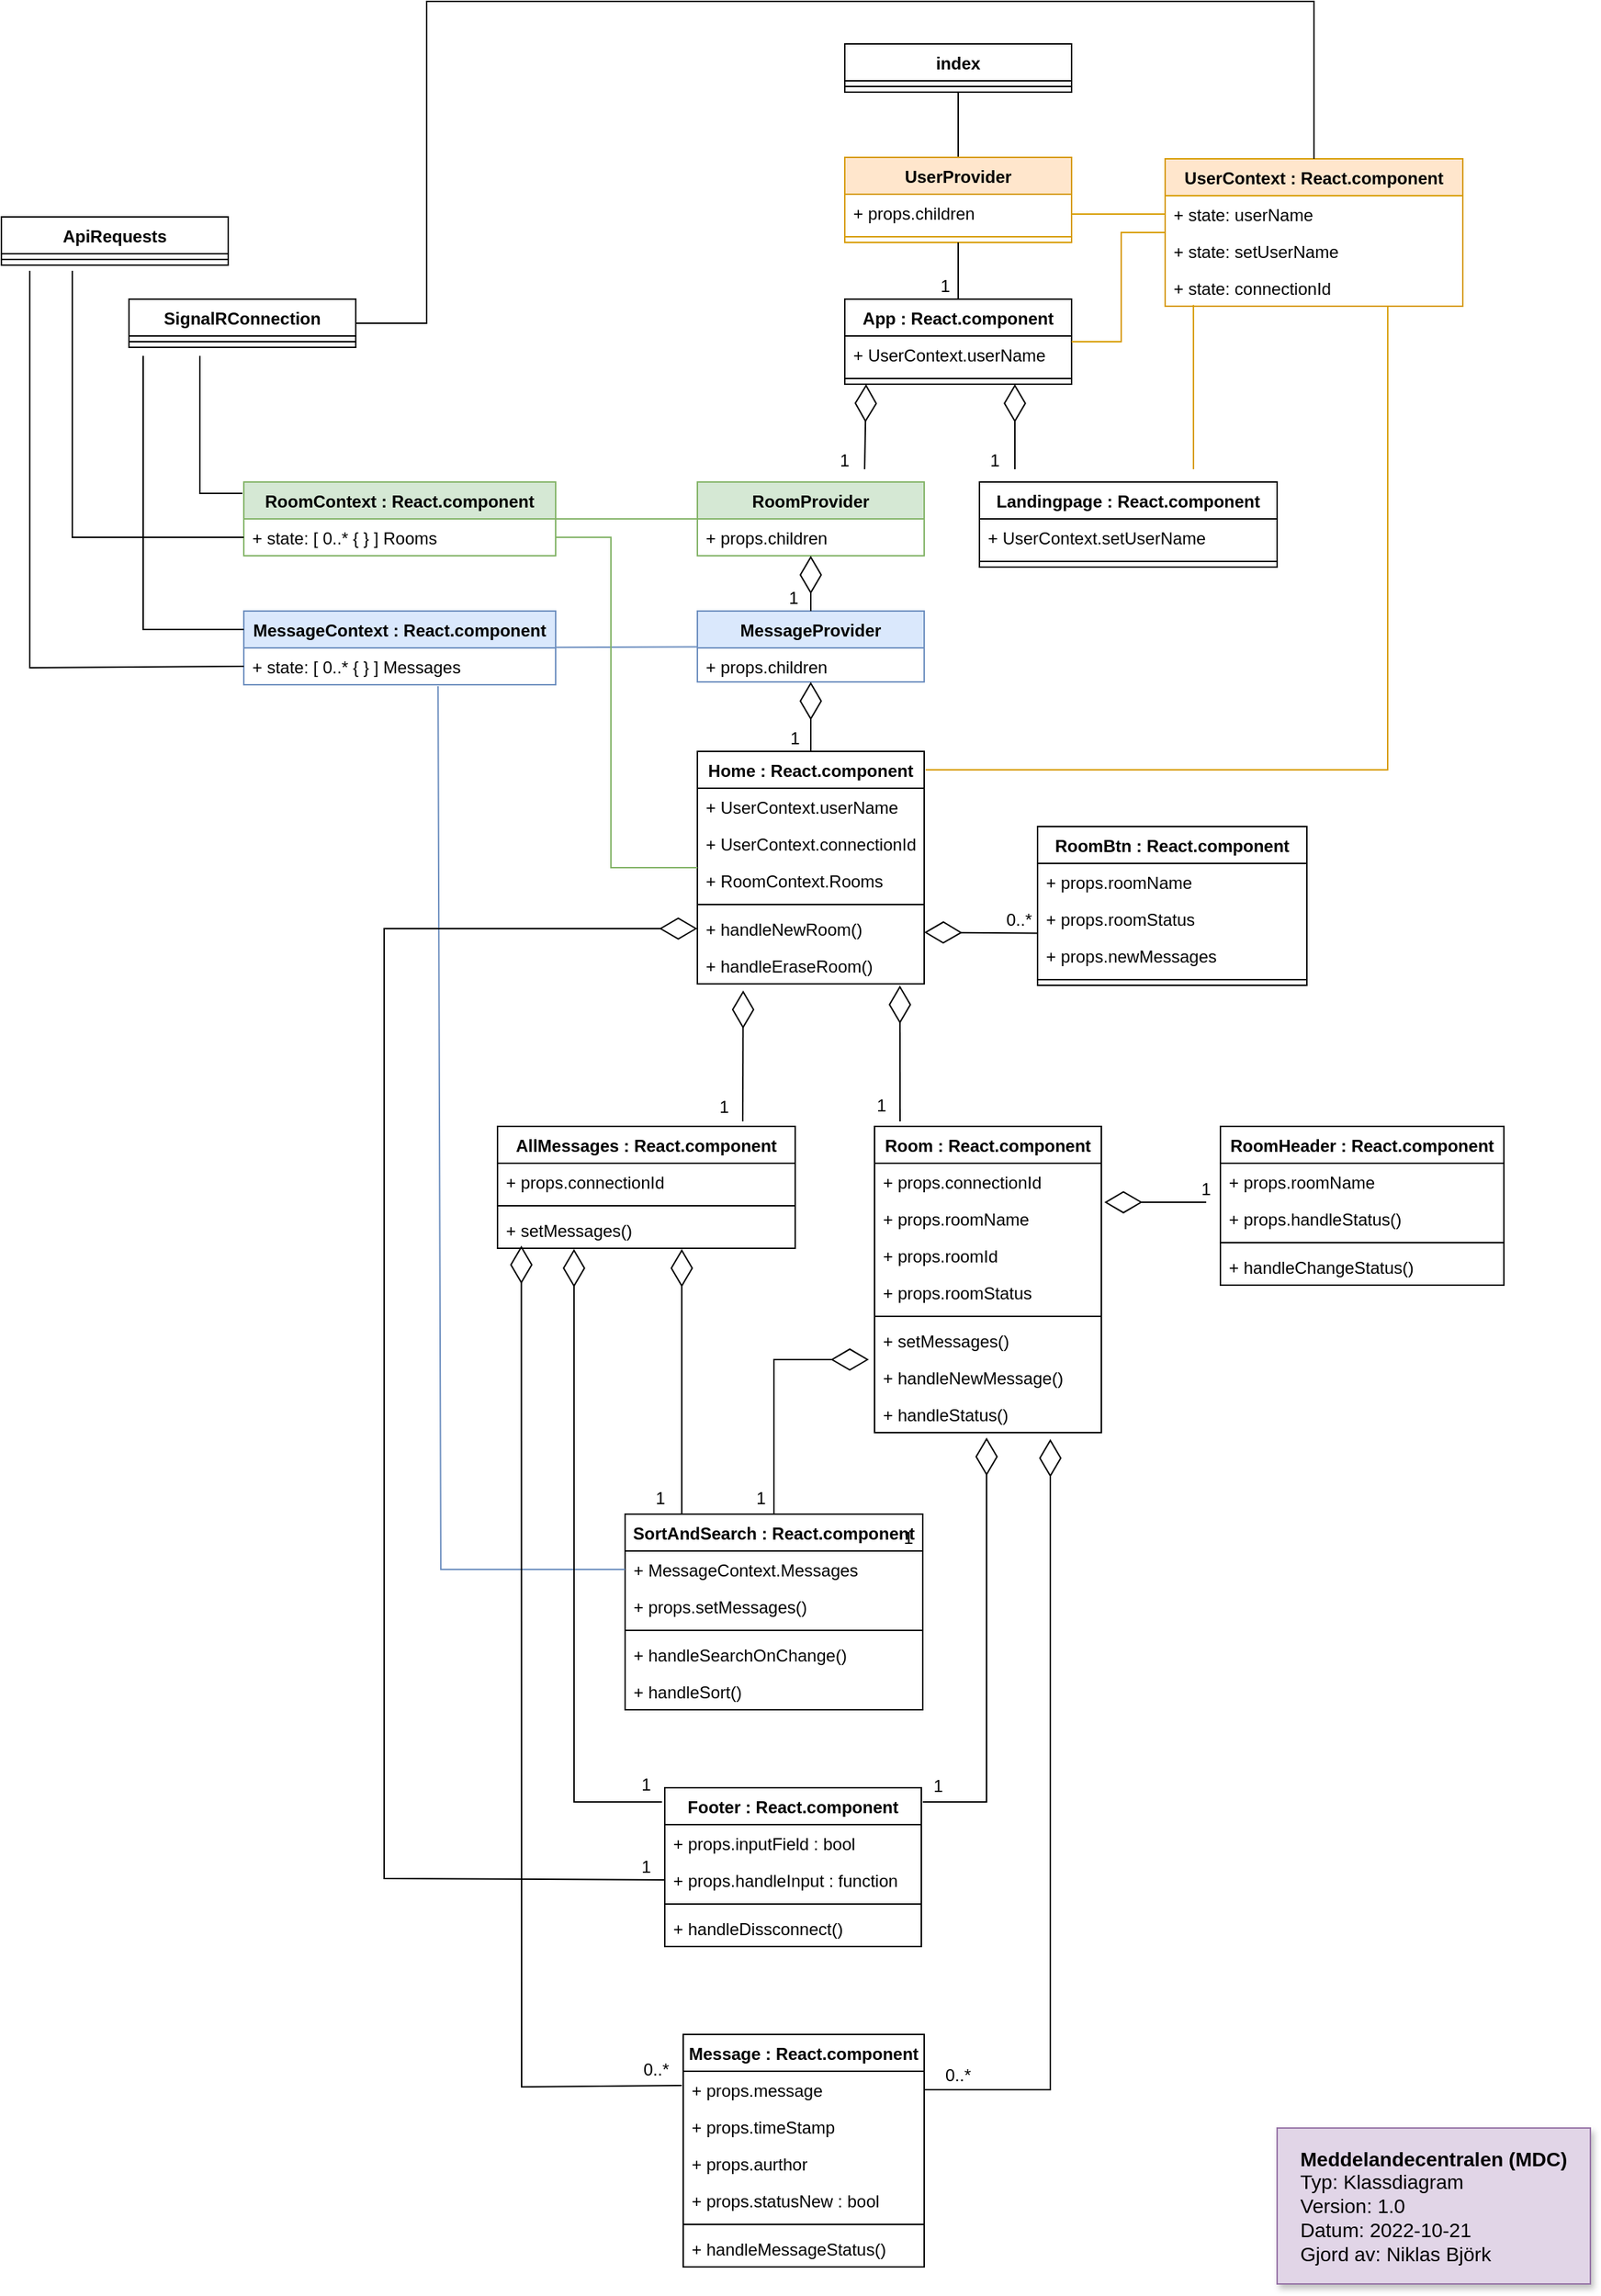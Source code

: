 <mxfile version="20.3.0" type="device"><diagram id="C5RBs43oDa-KdzZeNtuy" name="Page-1"><mxGraphModel dx="2312" dy="1340" grid="1" gridSize="10" guides="1" tooltips="1" connect="1" arrows="1" fold="1" page="1" pageScale="1" pageWidth="1169" pageHeight="1654" math="0" shadow="0"><root><mxCell id="WIyWlLk6GJQsqaUBKTNV-0"/><mxCell id="WIyWlLk6GJQsqaUBKTNV-1" parent="WIyWlLk6GJQsqaUBKTNV-0"/><mxCell id="JIoj8u7BABP8i53LHVgZ-1" value="index&#10;" style="swimlane;fontStyle=1;align=center;verticalAlign=top;childLayout=stackLayout;horizontal=1;startSize=26;horizontalStack=0;resizeParent=1;resizeParentMax=0;resizeLast=0;collapsible=1;marginBottom=0;" parent="WIyWlLk6GJQsqaUBKTNV-1" vertex="1"><mxGeometry x="615" y="50" width="160" height="34" as="geometry"/></mxCell><mxCell id="JIoj8u7BABP8i53LHVgZ-3" value="" style="line;strokeWidth=1;fillColor=none;align=left;verticalAlign=middle;spacingTop=-1;spacingLeft=3;spacingRight=3;rotatable=0;labelPosition=right;points=[];portConstraint=eastwest;strokeColor=inherit;" parent="JIoj8u7BABP8i53LHVgZ-1" vertex="1"><mxGeometry y="26" width="160" height="8" as="geometry"/></mxCell><mxCell id="JIoj8u7BABP8i53LHVgZ-9" value="App : React.component&#10;" style="swimlane;fontStyle=1;align=center;verticalAlign=top;childLayout=stackLayout;horizontal=1;startSize=26;horizontalStack=0;resizeParent=1;resizeParentMax=0;resizeLast=0;collapsible=1;marginBottom=0;" parent="WIyWlLk6GJQsqaUBKTNV-1" vertex="1"><mxGeometry x="615" y="230" width="160" height="60" as="geometry"/></mxCell><mxCell id="JIoj8u7BABP8i53LHVgZ-10" value="+ UserContext.userName" style="text;strokeColor=none;fillColor=none;align=left;verticalAlign=top;spacingLeft=4;spacingRight=4;overflow=hidden;rotatable=0;points=[[0,0.5],[1,0.5]];portConstraint=eastwest;" parent="JIoj8u7BABP8i53LHVgZ-9" vertex="1"><mxGeometry y="26" width="160" height="26" as="geometry"/></mxCell><mxCell id="JIoj8u7BABP8i53LHVgZ-11" value="" style="line;strokeWidth=1;fillColor=none;align=left;verticalAlign=middle;spacingTop=-1;spacingLeft=3;spacingRight=3;rotatable=0;labelPosition=right;points=[];portConstraint=eastwest;strokeColor=inherit;" parent="JIoj8u7BABP8i53LHVgZ-9" vertex="1"><mxGeometry y="52" width="160" height="8" as="geometry"/></mxCell><mxCell id="JIoj8u7BABP8i53LHVgZ-14" value="Home : React.component" style="swimlane;fontStyle=1;align=center;verticalAlign=top;childLayout=stackLayout;horizontal=1;startSize=26;horizontalStack=0;resizeParent=1;resizeParentMax=0;resizeLast=0;collapsible=1;marginBottom=0;" parent="WIyWlLk6GJQsqaUBKTNV-1" vertex="1"><mxGeometry x="511" y="549" width="160" height="164" as="geometry"/></mxCell><mxCell id="JIoj8u7BABP8i53LHVgZ-15" value="+ UserContext.userName" style="text;strokeColor=none;fillColor=none;align=left;verticalAlign=top;spacingLeft=4;spacingRight=4;overflow=hidden;rotatable=0;points=[[0,0.5],[1,0.5]];portConstraint=eastwest;" parent="JIoj8u7BABP8i53LHVgZ-14" vertex="1"><mxGeometry y="26" width="160" height="26" as="geometry"/></mxCell><mxCell id="F6bzvYeCWdnr3Q-l4cv9-11" value="+ UserContext.connectionId" style="text;strokeColor=none;fillColor=none;align=left;verticalAlign=top;spacingLeft=4;spacingRight=4;overflow=hidden;rotatable=0;points=[[0,0.5],[1,0.5]];portConstraint=eastwest;" vertex="1" parent="JIoj8u7BABP8i53LHVgZ-14"><mxGeometry y="52" width="160" height="26" as="geometry"/></mxCell><mxCell id="F6bzvYeCWdnr3Q-l4cv9-13" value="+ RoomContext.Rooms" style="text;strokeColor=none;fillColor=none;align=left;verticalAlign=top;spacingLeft=4;spacingRight=4;overflow=hidden;rotatable=0;points=[[0,0.5],[1,0.5]];portConstraint=eastwest;" vertex="1" parent="JIoj8u7BABP8i53LHVgZ-14"><mxGeometry y="78" width="160" height="26" as="geometry"/></mxCell><mxCell id="JIoj8u7BABP8i53LHVgZ-16" value="" style="line;strokeWidth=1;fillColor=none;align=left;verticalAlign=middle;spacingTop=-1;spacingLeft=3;spacingRight=3;rotatable=0;labelPosition=right;points=[];portConstraint=eastwest;strokeColor=inherit;" parent="JIoj8u7BABP8i53LHVgZ-14" vertex="1"><mxGeometry y="104" width="160" height="8" as="geometry"/></mxCell><mxCell id="5x-ElKwLSNtekFxU1nIk-50" value="+ handleNewRoom()&#10;" style="text;strokeColor=none;fillColor=none;align=left;verticalAlign=top;spacingLeft=4;spacingRight=4;overflow=hidden;rotatable=0;points=[[0,0.5],[1,0.5]];portConstraint=eastwest;" parent="JIoj8u7BABP8i53LHVgZ-14" vertex="1"><mxGeometry y="112" width="160" height="26" as="geometry"/></mxCell><mxCell id="5x-ElKwLSNtekFxU1nIk-53" value="+ handleEraseRoom()&#10;" style="text;strokeColor=none;fillColor=none;align=left;verticalAlign=top;spacingLeft=4;spacingRight=4;overflow=hidden;rotatable=0;points=[[0,0.5],[1,0.5]];portConstraint=eastwest;" parent="JIoj8u7BABP8i53LHVgZ-14" vertex="1"><mxGeometry y="138" width="160" height="26" as="geometry"/></mxCell><mxCell id="JIoj8u7BABP8i53LHVgZ-19" value="RoomBtn : React.component" style="swimlane;fontStyle=1;align=center;verticalAlign=top;childLayout=stackLayout;horizontal=1;startSize=26;horizontalStack=0;resizeParent=1;resizeParentMax=0;resizeLast=0;collapsible=1;marginBottom=0;" parent="WIyWlLk6GJQsqaUBKTNV-1" vertex="1"><mxGeometry x="751" y="602" width="190" height="112" as="geometry"/></mxCell><mxCell id="JIoj8u7BABP8i53LHVgZ-20" value="+ props.roomName" style="text;strokeColor=none;fillColor=none;align=left;verticalAlign=top;spacingLeft=4;spacingRight=4;overflow=hidden;rotatable=0;points=[[0,0.5],[1,0.5]];portConstraint=eastwest;" parent="JIoj8u7BABP8i53LHVgZ-19" vertex="1"><mxGeometry y="26" width="190" height="26" as="geometry"/></mxCell><mxCell id="5x-ElKwLSNtekFxU1nIk-58" value="+ props.roomStatus" style="text;strokeColor=none;fillColor=none;align=left;verticalAlign=top;spacingLeft=4;spacingRight=4;overflow=hidden;rotatable=0;points=[[0,0.5],[1,0.5]];portConstraint=eastwest;" parent="JIoj8u7BABP8i53LHVgZ-19" vertex="1"><mxGeometry y="52" width="190" height="26" as="geometry"/></mxCell><mxCell id="5x-ElKwLSNtekFxU1nIk-59" value="+ props.newMessages" style="text;strokeColor=none;fillColor=none;align=left;verticalAlign=top;spacingLeft=4;spacingRight=4;overflow=hidden;rotatable=0;points=[[0,0.5],[1,0.5]];portConstraint=eastwest;" parent="JIoj8u7BABP8i53LHVgZ-19" vertex="1"><mxGeometry y="78" width="190" height="26" as="geometry"/></mxCell><mxCell id="JIoj8u7BABP8i53LHVgZ-21" value="" style="line;strokeWidth=1;fillColor=none;align=left;verticalAlign=middle;spacingTop=-1;spacingLeft=3;spacingRight=3;rotatable=0;labelPosition=right;points=[];portConstraint=eastwest;strokeColor=inherit;" parent="JIoj8u7BABP8i53LHVgZ-19" vertex="1"><mxGeometry y="104" width="190" height="8" as="geometry"/></mxCell><mxCell id="JIoj8u7BABP8i53LHVgZ-23" value="" style="endArrow=diamondThin;endFill=0;endSize=24;html=1;rounded=0;" parent="WIyWlLk6GJQsqaUBKTNV-1" edge="1"><mxGeometry width="160" relative="1" as="geometry"><mxPoint x="751.0" y="677.255" as="sourcePoint"/><mxPoint x="671.0" y="676.627" as="targetPoint"/></mxGeometry></mxCell><mxCell id="JIoj8u7BABP8i53LHVgZ-24" value="Message : React.component" style="swimlane;fontStyle=1;align=center;verticalAlign=top;childLayout=stackLayout;horizontal=1;startSize=26;horizontalStack=0;resizeParent=1;resizeParentMax=0;resizeLast=0;collapsible=1;marginBottom=0;" parent="WIyWlLk6GJQsqaUBKTNV-1" vertex="1"><mxGeometry x="501" y="1454" width="170" height="164" as="geometry"/></mxCell><mxCell id="JIoj8u7BABP8i53LHVgZ-25" value="+ props.message" style="text;strokeColor=none;fillColor=none;align=left;verticalAlign=top;spacingLeft=4;spacingRight=4;overflow=hidden;rotatable=0;points=[[0,0.5],[1,0.5]];portConstraint=eastwest;" parent="JIoj8u7BABP8i53LHVgZ-24" vertex="1"><mxGeometry y="26" width="170" height="26" as="geometry"/></mxCell><mxCell id="5x-ElKwLSNtekFxU1nIk-65" value="+ props.timeStamp" style="text;strokeColor=none;fillColor=none;align=left;verticalAlign=top;spacingLeft=4;spacingRight=4;overflow=hidden;rotatable=0;points=[[0,0.5],[1,0.5]];portConstraint=eastwest;" parent="JIoj8u7BABP8i53LHVgZ-24" vertex="1"><mxGeometry y="52" width="170" height="26" as="geometry"/></mxCell><mxCell id="5x-ElKwLSNtekFxU1nIk-66" value="+ props.aurthor" style="text;strokeColor=none;fillColor=none;align=left;verticalAlign=top;spacingLeft=4;spacingRight=4;overflow=hidden;rotatable=0;points=[[0,0.5],[1,0.5]];portConstraint=eastwest;" parent="JIoj8u7BABP8i53LHVgZ-24" vertex="1"><mxGeometry y="78" width="170" height="26" as="geometry"/></mxCell><mxCell id="5x-ElKwLSNtekFxU1nIk-67" value="+ props.statusNew : bool" style="text;strokeColor=none;fillColor=none;align=left;verticalAlign=top;spacingLeft=4;spacingRight=4;overflow=hidden;rotatable=0;points=[[0,0.5],[1,0.5]];portConstraint=eastwest;" parent="JIoj8u7BABP8i53LHVgZ-24" vertex="1"><mxGeometry y="104" width="170" height="26" as="geometry"/></mxCell><mxCell id="JIoj8u7BABP8i53LHVgZ-26" value="" style="line;strokeWidth=1;fillColor=none;align=left;verticalAlign=middle;spacingTop=-1;spacingLeft=3;spacingRight=3;rotatable=0;labelPosition=right;points=[];portConstraint=eastwest;strokeColor=inherit;" parent="JIoj8u7BABP8i53LHVgZ-24" vertex="1"><mxGeometry y="130" width="170" height="8" as="geometry"/></mxCell><mxCell id="JIoj8u7BABP8i53LHVgZ-27" value="+ handleMessageStatus()" style="text;strokeColor=none;fillColor=none;align=left;verticalAlign=top;spacingLeft=4;spacingRight=4;overflow=hidden;rotatable=0;points=[[0,0.5],[1,0.5]];portConstraint=eastwest;" parent="JIoj8u7BABP8i53LHVgZ-24" vertex="1"><mxGeometry y="138" width="170" height="26" as="geometry"/></mxCell><mxCell id="JIoj8u7BABP8i53LHVgZ-28" value="" style="endArrow=diamondThin;endFill=0;endSize=24;html=1;rounded=0;exitX=1;exitY=0.5;exitDx=0;exitDy=0;entryX=0.775;entryY=1.173;entryDx=0;entryDy=0;entryPerimeter=0;" parent="WIyWlLk6GJQsqaUBKTNV-1" source="JIoj8u7BABP8i53LHVgZ-25" target="F6bzvYeCWdnr3Q-l4cv9-17" edge="1"><mxGeometry width="160" relative="1" as="geometry"><mxPoint x="673" y="1454" as="sourcePoint"/><mxPoint x="796.08" y="1002.996" as="targetPoint"/><Array as="points"><mxPoint x="760" y="1493"/></Array></mxGeometry></mxCell><mxCell id="JIoj8u7BABP8i53LHVgZ-29" value="RoomHeader : React.component&#10;" style="swimlane;fontStyle=1;align=center;verticalAlign=top;childLayout=stackLayout;horizontal=1;startSize=26;horizontalStack=0;resizeParent=1;resizeParentMax=0;resizeLast=0;collapsible=1;marginBottom=0;" parent="WIyWlLk6GJQsqaUBKTNV-1" vertex="1"><mxGeometry x="880" y="813.5" width="200" height="112" as="geometry"/></mxCell><mxCell id="5x-ElKwLSNtekFxU1nIk-81" value="+ props.roomName" style="text;strokeColor=none;fillColor=none;align=left;verticalAlign=top;spacingLeft=4;spacingRight=4;overflow=hidden;rotatable=0;points=[[0,0.5],[1,0.5]];portConstraint=eastwest;" parent="JIoj8u7BABP8i53LHVgZ-29" vertex="1"><mxGeometry y="26" width="200" height="26" as="geometry"/></mxCell><mxCell id="JIoj8u7BABP8i53LHVgZ-30" value="+ props.handleStatus()" style="text;strokeColor=none;fillColor=none;align=left;verticalAlign=top;spacingLeft=4;spacingRight=4;overflow=hidden;rotatable=0;points=[[0,0.5],[1,0.5]];portConstraint=eastwest;" parent="JIoj8u7BABP8i53LHVgZ-29" vertex="1"><mxGeometry y="52" width="200" height="26" as="geometry"/></mxCell><mxCell id="JIoj8u7BABP8i53LHVgZ-31" value="" style="line;strokeWidth=1;fillColor=none;align=left;verticalAlign=middle;spacingTop=-1;spacingLeft=3;spacingRight=3;rotatable=0;labelPosition=right;points=[];portConstraint=eastwest;strokeColor=inherit;" parent="JIoj8u7BABP8i53LHVgZ-29" vertex="1"><mxGeometry y="78" width="200" height="8" as="geometry"/></mxCell><mxCell id="5x-ElKwLSNtekFxU1nIk-63" value="+ handleChangeStatus()" style="text;strokeColor=none;fillColor=none;align=left;verticalAlign=top;spacingLeft=4;spacingRight=4;overflow=hidden;rotatable=0;points=[[0,0.5],[1,0.5]];portConstraint=eastwest;" parent="JIoj8u7BABP8i53LHVgZ-29" vertex="1"><mxGeometry y="86" width="200" height="26" as="geometry"/></mxCell><mxCell id="JIoj8u7BABP8i53LHVgZ-34" value="" style="endArrow=diamondThin;endFill=0;endSize=24;html=1;rounded=0;exitX=0.5;exitY=0.8;exitDx=0;exitDy=0;exitPerimeter=0;entryX=1.013;entryY=0.058;entryDx=0;entryDy=0;entryPerimeter=0;" parent="WIyWlLk6GJQsqaUBKTNV-1" source="F6bzvYeCWdnr3Q-l4cv9-27" target="5x-ElKwLSNtekFxU1nIk-7" edge="1"><mxGeometry width="160" relative="1" as="geometry"><mxPoint x="181" y="729.5" as="sourcePoint"/><mxPoint x="981" y="670.5" as="targetPoint"/></mxGeometry></mxCell><mxCell id="JIoj8u7BABP8i53LHVgZ-35" value="Footer : React.component&#10;" style="swimlane;fontStyle=1;align=center;verticalAlign=top;childLayout=stackLayout;horizontal=1;startSize=26;horizontalStack=0;resizeParent=1;resizeParentMax=0;resizeLast=0;collapsible=1;marginBottom=0;" parent="WIyWlLk6GJQsqaUBKTNV-1" vertex="1"><mxGeometry x="488" y="1280" width="181" height="112" as="geometry"/></mxCell><mxCell id="5x-ElKwLSNtekFxU1nIk-51" value="+ props.inputField : bool" style="text;strokeColor=none;fillColor=none;align=left;verticalAlign=top;spacingLeft=4;spacingRight=4;overflow=hidden;rotatable=0;points=[[0,0.5],[1,0.5]];portConstraint=eastwest;" parent="JIoj8u7BABP8i53LHVgZ-35" vertex="1"><mxGeometry y="26" width="181" height="26" as="geometry"/></mxCell><mxCell id="F6bzvYeCWdnr3Q-l4cv9-3" value="+ props.handleInput : function&#10;&#10;" style="text;strokeColor=none;fillColor=none;align=left;verticalAlign=top;spacingLeft=4;spacingRight=4;overflow=hidden;rotatable=0;points=[[0,0.5],[1,0.5]];portConstraint=eastwest;" vertex="1" parent="JIoj8u7BABP8i53LHVgZ-35"><mxGeometry y="52" width="181" height="26" as="geometry"/></mxCell><mxCell id="JIoj8u7BABP8i53LHVgZ-37" value="" style="line;strokeWidth=1;fillColor=none;align=left;verticalAlign=middle;spacingTop=-1;spacingLeft=3;spacingRight=3;rotatable=0;labelPosition=right;points=[];portConstraint=eastwest;strokeColor=inherit;" parent="JIoj8u7BABP8i53LHVgZ-35" vertex="1"><mxGeometry y="78" width="181" height="8" as="geometry"/></mxCell><mxCell id="JIoj8u7BABP8i53LHVgZ-17" value="+ handleDissconnect()" style="text;strokeColor=none;fillColor=none;align=left;verticalAlign=top;spacingLeft=4;spacingRight=4;overflow=hidden;rotatable=0;points=[[0,0.5],[1,0.5]];portConstraint=eastwest;" parent="JIoj8u7BABP8i53LHVgZ-35" vertex="1"><mxGeometry y="86" width="181" height="26" as="geometry"/></mxCell><mxCell id="JIoj8u7BABP8i53LHVgZ-42" value="AllMessages : React.component" style="swimlane;fontStyle=1;align=center;verticalAlign=top;childLayout=stackLayout;horizontal=1;startSize=26;horizontalStack=0;resizeParent=1;resizeParentMax=0;resizeLast=0;collapsible=1;marginBottom=0;" parent="WIyWlLk6GJQsqaUBKTNV-1" vertex="1"><mxGeometry x="370" y="813.5" width="210" height="86" as="geometry"/></mxCell><mxCell id="F6bzvYeCWdnr3Q-l4cv9-55" value="+ props.connectionId" style="text;strokeColor=none;fillColor=none;align=left;verticalAlign=top;spacingLeft=4;spacingRight=4;overflow=hidden;rotatable=0;points=[[0,0.5],[1,0.5]];portConstraint=eastwest;" vertex="1" parent="JIoj8u7BABP8i53LHVgZ-42"><mxGeometry y="26" width="210" height="26" as="geometry"/></mxCell><mxCell id="JIoj8u7BABP8i53LHVgZ-44" value="" style="line;strokeWidth=1;fillColor=none;align=left;verticalAlign=middle;spacingTop=-1;spacingLeft=3;spacingRight=3;rotatable=0;labelPosition=right;points=[];portConstraint=eastwest;strokeColor=inherit;" parent="JIoj8u7BABP8i53LHVgZ-42" vertex="1"><mxGeometry y="52" width="210" height="8" as="geometry"/></mxCell><mxCell id="JIoj8u7BABP8i53LHVgZ-45" value="+ setMessages()" style="text;strokeColor=none;fillColor=none;align=left;verticalAlign=top;spacingLeft=4;spacingRight=4;overflow=hidden;rotatable=0;points=[[0,0.5],[1,0.5]];portConstraint=eastwest;" parent="JIoj8u7BABP8i53LHVgZ-42" vertex="1"><mxGeometry y="60" width="210" height="26" as="geometry"/></mxCell><mxCell id="hjLWdFSjOYpzF_M7T00k-4" value="0..*" style="text;html=1;strokeColor=none;fillColor=none;align=center;verticalAlign=middle;whiteSpace=wrap;rounded=0;" parent="WIyWlLk6GJQsqaUBKTNV-1" vertex="1"><mxGeometry x="708" y="653" width="60" height="30" as="geometry"/></mxCell><mxCell id="hjLWdFSjOYpzF_M7T00k-5" value="UserContext : React.component" style="swimlane;fontStyle=1;align=center;verticalAlign=top;childLayout=stackLayout;horizontal=1;startSize=26;horizontalStack=0;resizeParent=1;resizeParentMax=0;resizeLast=0;collapsible=1;marginBottom=0;fillColor=#ffe6cc;strokeColor=#d79b00;" parent="WIyWlLk6GJQsqaUBKTNV-1" vertex="1"><mxGeometry x="841" y="131" width="210" height="104" as="geometry"/></mxCell><mxCell id="hjLWdFSjOYpzF_M7T00k-6" value="+ state: userName" style="text;strokeColor=none;fillColor=none;align=left;verticalAlign=top;spacingLeft=4;spacingRight=4;overflow=hidden;rotatable=0;points=[[0,0.5],[1,0.5]];portConstraint=eastwest;" parent="hjLWdFSjOYpzF_M7T00k-5" vertex="1"><mxGeometry y="26" width="210" height="26" as="geometry"/></mxCell><mxCell id="F6bzvYeCWdnr3Q-l4cv9-6" value="+ state: setUserName" style="text;strokeColor=none;fillColor=none;align=left;verticalAlign=top;spacingLeft=4;spacingRight=4;overflow=hidden;rotatable=0;points=[[0,0.5],[1,0.5]];portConstraint=eastwest;" vertex="1" parent="hjLWdFSjOYpzF_M7T00k-5"><mxGeometry y="52" width="210" height="26" as="geometry"/></mxCell><mxCell id="hjLWdFSjOYpzF_M7T00k-10" value="+ state: connectionId" style="text;strokeColor=none;fillColor=none;align=left;verticalAlign=top;spacingLeft=4;spacingRight=4;overflow=hidden;rotatable=0;points=[[0,0.5],[1,0.5]];portConstraint=eastwest;" parent="hjLWdFSjOYpzF_M7T00k-5" vertex="1"><mxGeometry y="78" width="210" height="26" as="geometry"/></mxCell><mxCell id="hjLWdFSjOYpzF_M7T00k-13" value="RoomContext : React.component" style="swimlane;fontStyle=1;align=center;verticalAlign=top;childLayout=stackLayout;horizontal=1;startSize=26;horizontalStack=0;resizeParent=1;resizeParentMax=0;resizeLast=0;collapsible=1;marginBottom=0;fillColor=#d5e8d4;strokeColor=#82b366;" parent="WIyWlLk6GJQsqaUBKTNV-1" vertex="1"><mxGeometry x="191" y="359" width="220" height="52" as="geometry"/></mxCell><mxCell id="hjLWdFSjOYpzF_M7T00k-14" value="+ state: [ 0..* { } ] Rooms" style="text;strokeColor=none;fillColor=none;align=left;verticalAlign=top;spacingLeft=4;spacingRight=4;overflow=hidden;rotatable=0;points=[[0,0.5],[1,0.5]];portConstraint=eastwest;" parent="hjLWdFSjOYpzF_M7T00k-13" vertex="1"><mxGeometry y="26" width="220" height="26" as="geometry"/></mxCell><mxCell id="hjLWdFSjOYpzF_M7T00k-18" value="MessageProvider" style="swimlane;fontStyle=1;align=center;verticalAlign=top;childLayout=stackLayout;horizontal=1;startSize=26;horizontalStack=0;resizeParent=1;resizeParentMax=0;resizeLast=0;collapsible=1;marginBottom=0;fillColor=#dae8fc;strokeColor=#6c8ebf;" parent="WIyWlLk6GJQsqaUBKTNV-1" vertex="1"><mxGeometry x="511" y="450" width="160" height="50" as="geometry"/></mxCell><mxCell id="hjLWdFSjOYpzF_M7T00k-19" value="+ props.children" style="text;strokeColor=none;fillColor=none;align=left;verticalAlign=top;spacingLeft=4;spacingRight=4;overflow=hidden;rotatable=0;points=[[0,0.5],[1,0.5]];portConstraint=eastwest;" parent="hjLWdFSjOYpzF_M7T00k-18" vertex="1"><mxGeometry y="26" width="160" height="24" as="geometry"/></mxCell><mxCell id="5x-ElKwLSNtekFxU1nIk-12" value="" style="endArrow=none;html=1;rounded=0;exitX=0.5;exitY=0;exitDx=0;exitDy=0;" parent="WIyWlLk6GJQsqaUBKTNV-1" source="5x-ElKwLSNtekFxU1nIk-20" target="JIoj8u7BABP8i53LHVgZ-1" edge="1"><mxGeometry width="50" height="50" relative="1" as="geometry"><mxPoint x="741" y="330" as="sourcePoint"/><mxPoint x="691" y="90" as="targetPoint"/></mxGeometry></mxCell><mxCell id="5x-ElKwLSNtekFxU1nIk-14" value="0..*" style="text;html=1;strokeColor=none;fillColor=none;align=center;verticalAlign=middle;whiteSpace=wrap;rounded=0;" parent="WIyWlLk6GJQsqaUBKTNV-1" vertex="1"><mxGeometry x="452" y="1464" width="60" height="30" as="geometry"/></mxCell><mxCell id="5x-ElKwLSNtekFxU1nIk-15" value="Landingpage : React.component" style="swimlane;fontStyle=1;align=center;verticalAlign=top;childLayout=stackLayout;horizontal=1;startSize=26;horizontalStack=0;resizeParent=1;resizeParentMax=0;resizeLast=0;collapsible=1;marginBottom=0;" parent="WIyWlLk6GJQsqaUBKTNV-1" vertex="1"><mxGeometry x="710" y="359" width="210" height="60" as="geometry"/></mxCell><mxCell id="F6bzvYeCWdnr3Q-l4cv9-5" value="+ UserContext.setUserName" style="text;strokeColor=none;fillColor=none;align=left;verticalAlign=top;spacingLeft=4;spacingRight=4;overflow=hidden;rotatable=0;points=[[0,0.5],[1,0.5]];portConstraint=eastwest;" vertex="1" parent="5x-ElKwLSNtekFxU1nIk-15"><mxGeometry y="26" width="210" height="26" as="geometry"/></mxCell><mxCell id="5x-ElKwLSNtekFxU1nIk-17" value="" style="line;strokeWidth=1;fillColor=none;align=left;verticalAlign=middle;spacingTop=-1;spacingLeft=3;spacingRight=3;rotatable=0;labelPosition=right;points=[];portConstraint=eastwest;strokeColor=inherit;" parent="5x-ElKwLSNtekFxU1nIk-15" vertex="1"><mxGeometry y="52" width="210" height="8" as="geometry"/></mxCell><mxCell id="5x-ElKwLSNtekFxU1nIk-20" value="UserProvider" style="swimlane;fontStyle=1;align=center;verticalAlign=top;childLayout=stackLayout;horizontal=1;startSize=26;horizontalStack=0;resizeParent=1;resizeParentMax=0;resizeLast=0;collapsible=1;marginBottom=0;fillColor=#ffe6cc;strokeColor=#d79b00;" parent="WIyWlLk6GJQsqaUBKTNV-1" vertex="1"><mxGeometry x="615" y="130" width="160" height="60" as="geometry"/></mxCell><mxCell id="5x-ElKwLSNtekFxU1nIk-21" value="+ props.children" style="text;strokeColor=none;fillColor=none;align=left;verticalAlign=top;spacingLeft=4;spacingRight=4;overflow=hidden;rotatable=0;points=[[0,0.5],[1,0.5]];portConstraint=eastwest;" parent="5x-ElKwLSNtekFxU1nIk-20" vertex="1"><mxGeometry y="26" width="160" height="26" as="geometry"/></mxCell><mxCell id="5x-ElKwLSNtekFxU1nIk-22" value="" style="line;strokeWidth=1;fillColor=none;align=left;verticalAlign=middle;spacingTop=-1;spacingLeft=3;spacingRight=3;rotatable=0;labelPosition=right;points=[];portConstraint=eastwest;strokeColor=inherit;" parent="5x-ElKwLSNtekFxU1nIk-20" vertex="1"><mxGeometry y="52" width="160" height="8" as="geometry"/></mxCell><mxCell id="5x-ElKwLSNtekFxU1nIk-28" value="" style="endArrow=none;html=1;rounded=0;startSize=24;targetPerimeterSpacing=0;" parent="WIyWlLk6GJQsqaUBKTNV-1" source="JIoj8u7BABP8i53LHVgZ-9" target="5x-ElKwLSNtekFxU1nIk-20" edge="1"><mxGeometry width="50" height="50" relative="1" as="geometry"><mxPoint x="791" y="390" as="sourcePoint"/><mxPoint x="841" y="340" as="targetPoint"/></mxGeometry></mxCell><mxCell id="5x-ElKwLSNtekFxU1nIk-29" value="" style="endArrow=none;html=1;rounded=0;startSize=24;targetPerimeterSpacing=0;fillColor=#ffe6cc;strokeColor=#d79b00;entryX=0;entryY=0.5;entryDx=0;entryDy=0;" parent="WIyWlLk6GJQsqaUBKTNV-1" target="hjLWdFSjOYpzF_M7T00k-6" edge="1"><mxGeometry width="50" height="50" relative="1" as="geometry"><mxPoint x="775" y="169.997" as="sourcePoint"/><mxPoint x="842" y="171.82" as="targetPoint"/></mxGeometry></mxCell><mxCell id="5x-ElKwLSNtekFxU1nIk-31" value="" style="endArrow=none;html=1;rounded=0;startSize=24;targetPerimeterSpacing=0;fillColor=#ffe6cc;strokeColor=#d79b00;" parent="WIyWlLk6GJQsqaUBKTNV-1" source="JIoj8u7BABP8i53LHVgZ-9" target="hjLWdFSjOYpzF_M7T00k-5" edge="1"><mxGeometry width="50" height="50" relative="1" as="geometry"><mxPoint x="791" y="390" as="sourcePoint"/><mxPoint x="841" y="340" as="targetPoint"/><Array as="points"><mxPoint x="810" y="260"/><mxPoint x="810" y="183"/></Array></mxGeometry></mxCell><mxCell id="5x-ElKwLSNtekFxU1nIk-32" value="RoomProvider" style="swimlane;fontStyle=1;align=center;verticalAlign=top;childLayout=stackLayout;horizontal=1;startSize=26;horizontalStack=0;resizeParent=1;resizeParentMax=0;resizeLast=0;collapsible=1;marginBottom=0;fillColor=#d5e8d4;strokeColor=#82b366;" parent="WIyWlLk6GJQsqaUBKTNV-1" vertex="1"><mxGeometry x="511" y="359" width="160" height="52" as="geometry"/></mxCell><mxCell id="5x-ElKwLSNtekFxU1nIk-33" value="+ props.children" style="text;strokeColor=none;fillColor=none;align=left;verticalAlign=top;spacingLeft=4;spacingRight=4;overflow=hidden;rotatable=0;points=[[0,0.5],[1,0.5]];portConstraint=eastwest;" parent="5x-ElKwLSNtekFxU1nIk-32" vertex="1"><mxGeometry y="26" width="160" height="26" as="geometry"/></mxCell><mxCell id="5x-ElKwLSNtekFxU1nIk-36" value="MessageContext : React.component" style="swimlane;fontStyle=1;align=center;verticalAlign=top;childLayout=stackLayout;horizontal=1;startSize=26;horizontalStack=0;resizeParent=1;resizeParentMax=0;resizeLast=0;collapsible=1;marginBottom=0;fillColor=#dae8fc;strokeColor=#6c8ebf;" parent="WIyWlLk6GJQsqaUBKTNV-1" vertex="1"><mxGeometry x="191" y="450" width="220" height="52" as="geometry"/></mxCell><mxCell id="5x-ElKwLSNtekFxU1nIk-37" value="+ state: [ 0..* { } ] Messages" style="text;strokeColor=none;fillColor=none;align=left;verticalAlign=top;spacingLeft=4;spacingRight=4;overflow=hidden;rotatable=0;points=[[0,0.5],[1,0.5]];portConstraint=eastwest;" parent="5x-ElKwLSNtekFxU1nIk-36" vertex="1"><mxGeometry y="26" width="220" height="26" as="geometry"/></mxCell><mxCell id="5x-ElKwLSNtekFxU1nIk-38" value="" style="endArrow=none;html=1;rounded=0;startSize=24;targetPerimeterSpacing=0;startArrow=diamondThin;startFill=0;" parent="WIyWlLk6GJQsqaUBKTNV-1" source="5x-ElKwLSNtekFxU1nIk-32" target="hjLWdFSjOYpzF_M7T00k-18" edge="1"><mxGeometry width="50" height="50" relative="1" as="geometry"><mxPoint x="581" y="559" as="sourcePoint"/><mxPoint x="560" y="430" as="targetPoint"/></mxGeometry></mxCell><mxCell id="5x-ElKwLSNtekFxU1nIk-39" value="" style="endArrow=none;html=1;rounded=0;startSize=24;targetPerimeterSpacing=0;fillColor=#d5e8d4;strokeColor=#82b366;" parent="WIyWlLk6GJQsqaUBKTNV-1" source="hjLWdFSjOYpzF_M7T00k-13" target="5x-ElKwLSNtekFxU1nIk-32" edge="1"><mxGeometry width="50" height="50" relative="1" as="geometry"><mxPoint x="571" y="585" as="sourcePoint"/><mxPoint x="621" y="535" as="targetPoint"/></mxGeometry></mxCell><mxCell id="5x-ElKwLSNtekFxU1nIk-40" value="" style="endArrow=none;html=1;rounded=0;startSize=24;targetPerimeterSpacing=0;fillColor=#dae8fc;strokeColor=#6c8ebf;" parent="WIyWlLk6GJQsqaUBKTNV-1" source="5x-ElKwLSNtekFxU1nIk-36" target="hjLWdFSjOYpzF_M7T00k-18" edge="1"><mxGeometry width="50" height="50" relative="1" as="geometry"><mxPoint x="571" y="600" as="sourcePoint"/><mxPoint x="621" y="550" as="targetPoint"/></mxGeometry></mxCell><mxCell id="5x-ElKwLSNtekFxU1nIk-41" value="" style="endArrow=none;html=1;rounded=0;startSize=24;targetPerimeterSpacing=0;startArrow=diamondThin;startFill=0;" parent="WIyWlLk6GJQsqaUBKTNV-1" source="hjLWdFSjOYpzF_M7T00k-18" target="JIoj8u7BABP8i53LHVgZ-14" edge="1"><mxGeometry width="50" height="50" relative="1" as="geometry"><mxPoint x="531" y="689" as="sourcePoint"/><mxPoint x="540" y="510" as="targetPoint"/></mxGeometry></mxCell><mxCell id="5x-ElKwLSNtekFxU1nIk-6" value="Room : React.component" style="swimlane;fontStyle=1;align=center;verticalAlign=top;childLayout=stackLayout;horizontal=1;startSize=26;horizontalStack=0;resizeParent=1;resizeParentMax=0;resizeLast=0;collapsible=1;marginBottom=0;" parent="WIyWlLk6GJQsqaUBKTNV-1" vertex="1"><mxGeometry x="636" y="813.5" width="160" height="216" as="geometry"/></mxCell><mxCell id="5x-ElKwLSNtekFxU1nIk-69" value="+ props.connectionId" style="text;strokeColor=none;fillColor=none;align=left;verticalAlign=top;spacingLeft=4;spacingRight=4;overflow=hidden;rotatable=0;points=[[0,0.5],[1,0.5]];portConstraint=eastwest;" parent="5x-ElKwLSNtekFxU1nIk-6" vertex="1"><mxGeometry y="26" width="160" height="26" as="geometry"/></mxCell><mxCell id="5x-ElKwLSNtekFxU1nIk-7" value="+ props.roomName" style="text;strokeColor=none;fillColor=none;align=left;verticalAlign=top;spacingLeft=4;spacingRight=4;overflow=hidden;rotatable=0;points=[[0,0.5],[1,0.5]];portConstraint=eastwest;" parent="5x-ElKwLSNtekFxU1nIk-6" vertex="1"><mxGeometry y="52" width="160" height="26" as="geometry"/></mxCell><mxCell id="5x-ElKwLSNtekFxU1nIk-91" value="+ props.roomId" style="text;strokeColor=none;fillColor=none;align=left;verticalAlign=top;spacingLeft=4;spacingRight=4;overflow=hidden;rotatable=0;points=[[0,0.5],[1,0.5]];portConstraint=eastwest;" parent="5x-ElKwLSNtekFxU1nIk-6" vertex="1"><mxGeometry y="78" width="160" height="26" as="geometry"/></mxCell><mxCell id="5x-ElKwLSNtekFxU1nIk-79" value="+ props.roomStatus" style="text;strokeColor=none;fillColor=none;align=left;verticalAlign=top;spacingLeft=4;spacingRight=4;overflow=hidden;rotatable=0;points=[[0,0.5],[1,0.5]];portConstraint=eastwest;" parent="5x-ElKwLSNtekFxU1nIk-6" vertex="1"><mxGeometry y="104" width="160" height="26" as="geometry"/></mxCell><mxCell id="5x-ElKwLSNtekFxU1nIk-8" value="" style="line;strokeWidth=1;fillColor=none;align=left;verticalAlign=middle;spacingTop=-1;spacingLeft=3;spacingRight=3;rotatable=0;labelPosition=right;points=[];portConstraint=eastwest;strokeColor=inherit;" parent="5x-ElKwLSNtekFxU1nIk-6" vertex="1"><mxGeometry y="130" width="160" height="8" as="geometry"/></mxCell><mxCell id="F6bzvYeCWdnr3Q-l4cv9-33" value="+ setMessages()" style="text;strokeColor=none;fillColor=none;align=left;verticalAlign=top;spacingLeft=4;spacingRight=4;overflow=hidden;rotatable=0;points=[[0,0.5],[1,0.5]];portConstraint=eastwest;" vertex="1" parent="5x-ElKwLSNtekFxU1nIk-6"><mxGeometry y="138" width="160" height="26" as="geometry"/></mxCell><mxCell id="5x-ElKwLSNtekFxU1nIk-64" value="+ handleNewMessage()&#10;" style="text;strokeColor=none;fillColor=none;align=left;verticalAlign=top;spacingLeft=4;spacingRight=4;overflow=hidden;rotatable=0;points=[[0,0.5],[1,0.5]];portConstraint=eastwest;" parent="5x-ElKwLSNtekFxU1nIk-6" vertex="1"><mxGeometry y="164" width="160" height="26" as="geometry"/></mxCell><mxCell id="F6bzvYeCWdnr3Q-l4cv9-17" value="+ handleStatus()&#10;" style="text;strokeColor=none;fillColor=none;align=left;verticalAlign=top;spacingLeft=4;spacingRight=4;overflow=hidden;rotatable=0;points=[[0,0.5],[1,0.5]];portConstraint=eastwest;" vertex="1" parent="5x-ElKwLSNtekFxU1nIk-6"><mxGeometry y="190" width="160" height="26" as="geometry"/></mxCell><mxCell id="5x-ElKwLSNtekFxU1nIk-10" value="" style="endArrow=none;endFill=0;endSize=24;html=1;rounded=0;startArrow=diamondThin;startFill=0;targetPerimeterSpacing=0;startSize=24;exitX=0.893;exitY=1.043;exitDx=0;exitDy=0;exitPerimeter=0;" parent="WIyWlLk6GJQsqaUBKTNV-1" source="5x-ElKwLSNtekFxU1nIk-53" edge="1"><mxGeometry width="160" relative="1" as="geometry"><mxPoint x="961" y="829" as="sourcePoint"/><mxPoint x="654" y="810" as="targetPoint"/></mxGeometry></mxCell><mxCell id="5x-ElKwLSNtekFxU1nIk-56" value="1" style="text;html=1;strokeColor=none;fillColor=none;align=center;verticalAlign=middle;whiteSpace=wrap;rounded=0;" parent="WIyWlLk6GJQsqaUBKTNV-1" vertex="1"><mxGeometry x="611" y="783.5" width="60" height="30" as="geometry"/></mxCell><mxCell id="5x-ElKwLSNtekFxU1nIk-60" value="" style="endArrow=none;html=1;rounded=0;startSize=24;targetPerimeterSpacing=0;fillColor=#ffe6cc;strokeColor=#d79b00;entryX=0.748;entryY=1;entryDx=0;entryDy=0;entryPerimeter=0;exitX=1.006;exitY=0.079;exitDx=0;exitDy=0;exitPerimeter=0;" parent="WIyWlLk6GJQsqaUBKTNV-1" source="JIoj8u7BABP8i53LHVgZ-14" target="hjLWdFSjOYpzF_M7T00k-10" edge="1"><mxGeometry width="50" height="50" relative="1" as="geometry"><mxPoint x="651" y="530" as="sourcePoint"/><mxPoint x="681" y="510" as="targetPoint"/><Array as="points"><mxPoint x="998" y="562"/></Array></mxGeometry></mxCell><mxCell id="5x-ElKwLSNtekFxU1nIk-61" value="" style="endArrow=none;html=1;rounded=0;startSize=24;targetPerimeterSpacing=0;fillColor=#d5e8d4;strokeColor=#82b366;exitX=1;exitY=0.5;exitDx=0;exitDy=0;" parent="WIyWlLk6GJQsqaUBKTNV-1" source="hjLWdFSjOYpzF_M7T00k-14" target="JIoj8u7BABP8i53LHVgZ-14" edge="1"><mxGeometry width="50" height="50" relative="1" as="geometry"><mxPoint x="691" y="539" as="sourcePoint"/><mxPoint x="741" y="489" as="targetPoint"/><Array as="points"><mxPoint x="450" y="398"/><mxPoint x="450" y="631"/></Array></mxGeometry></mxCell><mxCell id="5x-ElKwLSNtekFxU1nIk-73" value="SortAndSearch : React.component" style="swimlane;fontStyle=1;align=center;verticalAlign=top;childLayout=stackLayout;horizontal=1;startSize=26;horizontalStack=0;resizeParent=1;resizeParentMax=0;resizeLast=0;collapsible=1;marginBottom=0;" parent="WIyWlLk6GJQsqaUBKTNV-1" vertex="1"><mxGeometry x="460" y="1086.99" width="210" height="138" as="geometry"/></mxCell><mxCell id="F6bzvYeCWdnr3Q-l4cv9-14" value="+ MessageContext.Messages" style="text;strokeColor=none;fillColor=none;align=left;verticalAlign=top;spacingLeft=4;spacingRight=4;overflow=hidden;rotatable=0;points=[[0,0.5],[1,0.5]];portConstraint=eastwest;" vertex="1" parent="5x-ElKwLSNtekFxU1nIk-73"><mxGeometry y="26" width="210" height="26" as="geometry"/></mxCell><mxCell id="F6bzvYeCWdnr3Q-l4cv9-18" value="+ props.setMessages()" style="text;strokeColor=none;fillColor=none;align=left;verticalAlign=top;spacingLeft=4;spacingRight=4;overflow=hidden;rotatable=0;points=[[0,0.5],[1,0.5]];portConstraint=eastwest;" vertex="1" parent="5x-ElKwLSNtekFxU1nIk-73"><mxGeometry y="52" width="210" height="26" as="geometry"/></mxCell><mxCell id="5x-ElKwLSNtekFxU1nIk-77" value="" style="line;strokeWidth=1;fillColor=none;align=left;verticalAlign=middle;spacingTop=-1;spacingLeft=3;spacingRight=3;rotatable=0;labelPosition=right;points=[];portConstraint=eastwest;strokeColor=inherit;" parent="5x-ElKwLSNtekFxU1nIk-73" vertex="1"><mxGeometry y="78" width="210" height="8" as="geometry"/></mxCell><mxCell id="F6bzvYeCWdnr3Q-l4cv9-19" value="+ handleSearchOnChange()" style="text;strokeColor=none;fillColor=none;align=left;verticalAlign=top;spacingLeft=4;spacingRight=4;overflow=hidden;rotatable=0;points=[[0,0.5],[1,0.5]];portConstraint=eastwest;" vertex="1" parent="5x-ElKwLSNtekFxU1nIk-73"><mxGeometry y="86" width="210" height="26" as="geometry"/></mxCell><mxCell id="F6bzvYeCWdnr3Q-l4cv9-20" value="+ handleSort()" style="text;strokeColor=none;fillColor=none;align=left;verticalAlign=top;spacingLeft=4;spacingRight=4;overflow=hidden;rotatable=0;points=[[0,0.5],[1,0.5]];portConstraint=eastwest;" vertex="1" parent="5x-ElKwLSNtekFxU1nIk-73"><mxGeometry y="112" width="210" height="26" as="geometry"/></mxCell><mxCell id="5x-ElKwLSNtekFxU1nIk-83" value="" style="endArrow=diamondThin;endFill=0;endSize=24;html=1;rounded=0;targetPerimeterSpacing=0;exitX=0.5;exitY=0;exitDx=0;exitDy=0;entryX=-0.025;entryY=0.019;entryDx=0;entryDy=0;entryPerimeter=0;" parent="WIyWlLk6GJQsqaUBKTNV-1" source="5x-ElKwLSNtekFxU1nIk-73" target="5x-ElKwLSNtekFxU1nIk-64" edge="1"><mxGeometry width="160" relative="1" as="geometry"><mxPoint x="670" y="1087.99" as="sourcePoint"/><mxPoint x="670" y="1034" as="targetPoint"/><Array as="points"><mxPoint x="565" y="978"/></Array></mxGeometry></mxCell><mxCell id="5x-ElKwLSNtekFxU1nIk-84" value="" style="endArrow=diamondThin;endFill=0;endSize=24;html=1;rounded=0;targetPerimeterSpacing=0;exitX=0.75;exitY=0.967;exitDx=0;exitDy=0;exitPerimeter=0;" parent="WIyWlLk6GJQsqaUBKTNV-1" edge="1"><mxGeometry width="160" relative="1" as="geometry"><mxPoint x="500" y="1087" as="sourcePoint"/><mxPoint x="500" y="900" as="targetPoint"/></mxGeometry></mxCell><mxCell id="5x-ElKwLSNtekFxU1nIk-90" value="" style="endArrow=none;html=1;rounded=0;startSize=24;targetPerimeterSpacing=0;fillColor=#dae8fc;strokeColor=#6c8ebf;entryX=0.623;entryY=1.038;entryDx=0;entryDy=0;entryPerimeter=0;exitX=0;exitY=0.5;exitDx=0;exitDy=0;" parent="WIyWlLk6GJQsqaUBKTNV-1" source="F6bzvYeCWdnr3Q-l4cv9-14" target="5x-ElKwLSNtekFxU1nIk-37" edge="1"><mxGeometry width="50" height="50" relative="1" as="geometry"><mxPoint x="450" y="1130" as="sourcePoint"/><mxPoint x="481" y="689" as="targetPoint"/><Array as="points"><mxPoint x="330" y="1126"/></Array></mxGeometry></mxCell><mxCell id="F6bzvYeCWdnr3Q-l4cv9-0" value="1" style="text;html=1;strokeColor=none;fillColor=none;align=center;verticalAlign=middle;whiteSpace=wrap;rounded=0;" vertex="1" parent="WIyWlLk6GJQsqaUBKTNV-1"><mxGeometry x="691" y="329" width="60" height="30" as="geometry"/></mxCell><mxCell id="F6bzvYeCWdnr3Q-l4cv9-2" value="1" style="text;html=1;strokeColor=none;fillColor=none;align=center;verticalAlign=middle;whiteSpace=wrap;rounded=0;" vertex="1" parent="WIyWlLk6GJQsqaUBKTNV-1"><mxGeometry x="656" y="206" width="60" height="30" as="geometry"/></mxCell><mxCell id="F6bzvYeCWdnr3Q-l4cv9-4" value="" style="endArrow=none;html=1;rounded=0;fillColor=#ffe6cc;strokeColor=#d79b00;entryX=0.095;entryY=0.966;entryDx=0;entryDy=0;entryPerimeter=0;" edge="1" parent="WIyWlLk6GJQsqaUBKTNV-1" target="hjLWdFSjOYpzF_M7T00k-10"><mxGeometry width="50" height="50" relative="1" as="geometry"><mxPoint x="861" y="350" as="sourcePoint"/><mxPoint x="856" y="240" as="targetPoint"/></mxGeometry></mxCell><mxCell id="F6bzvYeCWdnr3Q-l4cv9-9" value="" style="endArrow=diamondThin;endFill=0;endSize=24;html=1;rounded=0;entryX=0.094;entryY=1;entryDx=0;entryDy=0;entryPerimeter=0;" edge="1" parent="WIyWlLk6GJQsqaUBKTNV-1" target="JIoj8u7BABP8i53LHVgZ-11"><mxGeometry width="160" relative="1" as="geometry"><mxPoint x="629" y="350" as="sourcePoint"/><mxPoint x="910" y="520" as="targetPoint"/></mxGeometry></mxCell><mxCell id="F6bzvYeCWdnr3Q-l4cv9-10" value="1" style="text;html=1;strokeColor=none;fillColor=none;align=center;verticalAlign=middle;whiteSpace=wrap;rounded=0;" vertex="1" parent="WIyWlLk6GJQsqaUBKTNV-1"><mxGeometry x="550" y="525" width="60" height="30" as="geometry"/></mxCell><mxCell id="F6bzvYeCWdnr3Q-l4cv9-22" value="" style="endArrow=diamondThin;endFill=0;endSize=24;html=1;rounded=0;entryX=0.494;entryY=1.135;entryDx=0;entryDy=0;entryPerimeter=0;" edge="1" parent="WIyWlLk6GJQsqaUBKTNV-1" target="F6bzvYeCWdnr3Q-l4cv9-17"><mxGeometry width="160" relative="1" as="geometry"><mxPoint x="670" y="1290" as="sourcePoint"/><mxPoint x="710" y="1039" as="targetPoint"/><Array as="points"><mxPoint x="715" y="1290"/></Array></mxGeometry></mxCell><mxCell id="F6bzvYeCWdnr3Q-l4cv9-23" value="" style="endArrow=diamondThin;endFill=0;endSize=24;html=1;rounded=0;entryX=0.08;entryY=0.929;entryDx=0;entryDy=0;entryPerimeter=0;" edge="1" parent="WIyWlLk6GJQsqaUBKTNV-1" target="JIoj8u7BABP8i53LHVgZ-45"><mxGeometry width="160" relative="1" as="geometry"><mxPoint x="500" y="1490" as="sourcePoint"/><mxPoint x="1070" y="1079" as="targetPoint"/><Array as="points"><mxPoint x="387" y="1491"/></Array></mxGeometry></mxCell><mxCell id="F6bzvYeCWdnr3Q-l4cv9-27" value="1" style="text;html=1;strokeColor=none;fillColor=none;align=center;verticalAlign=middle;whiteSpace=wrap;rounded=0;" vertex="1" parent="WIyWlLk6GJQsqaUBKTNV-1"><mxGeometry x="840" y="843" width="60" height="30" as="geometry"/></mxCell><mxCell id="F6bzvYeCWdnr3Q-l4cv9-28" value="" style="endArrow=diamondThin;endFill=0;endSize=24;html=1;rounded=0;entryX=0.257;entryY=1.019;entryDx=0;entryDy=0;entryPerimeter=0;exitX=0.75;exitY=0;exitDx=0;exitDy=0;" edge="1" parent="WIyWlLk6GJQsqaUBKTNV-1" target="JIoj8u7BABP8i53LHVgZ-45"><mxGeometry width="160" relative="1" as="geometry"><mxPoint x="486" y="1290" as="sourcePoint"/><mxPoint x="1000" y="1229" as="targetPoint"/><Array as="points"><mxPoint x="424" y="1290"/></Array></mxGeometry></mxCell><mxCell id="F6bzvYeCWdnr3Q-l4cv9-29" value="0..*" style="text;html=1;strokeColor=none;fillColor=none;align=center;verticalAlign=middle;whiteSpace=wrap;rounded=0;" vertex="1" parent="WIyWlLk6GJQsqaUBKTNV-1"><mxGeometry x="665" y="1468" width="60" height="30" as="geometry"/></mxCell><mxCell id="F6bzvYeCWdnr3Q-l4cv9-30" value="1" style="text;html=1;strokeColor=none;fillColor=none;align=center;verticalAlign=middle;whiteSpace=wrap;rounded=0;" vertex="1" parent="WIyWlLk6GJQsqaUBKTNV-1"><mxGeometry x="651" y="1264" width="60" height="30" as="geometry"/></mxCell><mxCell id="F6bzvYeCWdnr3Q-l4cv9-32" value="1" style="text;html=1;strokeColor=none;fillColor=none;align=center;verticalAlign=middle;whiteSpace=wrap;rounded=0;" vertex="1" parent="WIyWlLk6GJQsqaUBKTNV-1"><mxGeometry x="526" y="1060.99" width="60" height="30" as="geometry"/></mxCell><mxCell id="F6bzvYeCWdnr3Q-l4cv9-43" value="ApiRequests" style="swimlane;fontStyle=1;align=center;verticalAlign=top;childLayout=stackLayout;horizontal=1;startSize=26;horizontalStack=0;resizeParent=1;resizeParentMax=0;resizeLast=0;collapsible=1;marginBottom=0;" vertex="1" parent="WIyWlLk6GJQsqaUBKTNV-1"><mxGeometry x="20" y="172" width="160" height="34" as="geometry"/></mxCell><mxCell id="F6bzvYeCWdnr3Q-l4cv9-45" value="" style="line;strokeWidth=1;fillColor=none;align=left;verticalAlign=middle;spacingTop=-1;spacingLeft=3;spacingRight=3;rotatable=0;labelPosition=right;points=[];portConstraint=eastwest;strokeColor=inherit;" vertex="1" parent="F6bzvYeCWdnr3Q-l4cv9-43"><mxGeometry y="26" width="160" height="8" as="geometry"/></mxCell><mxCell id="F6bzvYeCWdnr3Q-l4cv9-47" value="" style="endArrow=none;html=1;rounded=0;exitX=0;exitY=0.5;exitDx=0;exitDy=0;" edge="1" parent="WIyWlLk6GJQsqaUBKTNV-1" source="5x-ElKwLSNtekFxU1nIk-37"><mxGeometry width="50" height="50" relative="1" as="geometry"><mxPoint x="200" y="440" as="sourcePoint"/><mxPoint x="40" y="210" as="targetPoint"/><Array as="points"><mxPoint x="40" y="490"/></Array></mxGeometry></mxCell><mxCell id="F6bzvYeCWdnr3Q-l4cv9-48" value="" style="endArrow=none;html=1;rounded=0;exitX=0;exitY=0.5;exitDx=0;exitDy=0;" edge="1" parent="WIyWlLk6GJQsqaUBKTNV-1" source="hjLWdFSjOYpzF_M7T00k-14"><mxGeometry width="50" height="50" relative="1" as="geometry"><mxPoint x="380" y="760" as="sourcePoint"/><mxPoint x="70" y="210" as="targetPoint"/><Array as="points"><mxPoint x="70" y="398"/></Array></mxGeometry></mxCell><mxCell id="F6bzvYeCWdnr3Q-l4cv9-49" value="SignalRConnection" style="swimlane;fontStyle=1;align=center;verticalAlign=top;childLayout=stackLayout;horizontal=1;startSize=26;horizontalStack=0;resizeParent=1;resizeParentMax=0;resizeLast=0;collapsible=1;marginBottom=0;" vertex="1" parent="WIyWlLk6GJQsqaUBKTNV-1"><mxGeometry x="110" y="230" width="160" height="34" as="geometry"/></mxCell><mxCell id="F6bzvYeCWdnr3Q-l4cv9-50" value="" style="line;strokeWidth=1;fillColor=none;align=left;verticalAlign=middle;spacingTop=-1;spacingLeft=3;spacingRight=3;rotatable=0;labelPosition=right;points=[];portConstraint=eastwest;strokeColor=inherit;" vertex="1" parent="F6bzvYeCWdnr3Q-l4cv9-49"><mxGeometry y="26" width="160" height="8" as="geometry"/></mxCell><mxCell id="F6bzvYeCWdnr3Q-l4cv9-51" value="" style="endArrow=none;html=1;rounded=0;exitX=0;exitY=0.25;exitDx=0;exitDy=0;" edge="1" parent="WIyWlLk6GJQsqaUBKTNV-1" source="5x-ElKwLSNtekFxU1nIk-36"><mxGeometry width="50" height="50" relative="1" as="geometry"><mxPoint x="190" y="440" as="sourcePoint"/><mxPoint x="120" y="270" as="targetPoint"/><Array as="points"><mxPoint x="120" y="463"/></Array></mxGeometry></mxCell><mxCell id="F6bzvYeCWdnr3Q-l4cv9-52" value="" style="endArrow=none;html=1;rounded=0;" edge="1" parent="WIyWlLk6GJQsqaUBKTNV-1"><mxGeometry width="50" height="50" relative="1" as="geometry"><mxPoint x="190" y="367" as="sourcePoint"/><mxPoint x="160" y="270" as="targetPoint"/><Array as="points"><mxPoint x="160" y="367"/></Array></mxGeometry></mxCell><mxCell id="F6bzvYeCWdnr3Q-l4cv9-53" value="" style="endArrow=none;html=1;rounded=0;exitX=1;exitY=0.5;exitDx=0;exitDy=0;entryX=0.5;entryY=0;entryDx=0;entryDy=0;" edge="1" parent="WIyWlLk6GJQsqaUBKTNV-1" source="F6bzvYeCWdnr3Q-l4cv9-49" target="hjLWdFSjOYpzF_M7T00k-5"><mxGeometry width="50" height="50" relative="1" as="geometry"><mxPoint x="660" y="490" as="sourcePoint"/><mxPoint x="710" y="440" as="targetPoint"/><Array as="points"><mxPoint x="320" y="247"/><mxPoint x="320" y="20"/><mxPoint x="946" y="20"/></Array></mxGeometry></mxCell><mxCell id="F6bzvYeCWdnr3Q-l4cv9-60" value="" style="endArrow=diamondThin;endFill=0;endSize=24;html=1;rounded=0;entryX=0;entryY=0.5;entryDx=0;entryDy=0;exitX=0;exitY=0.5;exitDx=0;exitDy=0;" edge="1" parent="WIyWlLk6GJQsqaUBKTNV-1" source="F6bzvYeCWdnr3Q-l4cv9-3" target="5x-ElKwLSNtekFxU1nIk-50"><mxGeometry width="160" relative="1" as="geometry"><mxPoint x="930" y="1040" as="sourcePoint"/><mxPoint x="1090" y="1040" as="targetPoint"/><Array as="points"><mxPoint x="290" y="1344"/><mxPoint x="290" y="674"/></Array></mxGeometry></mxCell><mxCell id="F6bzvYeCWdnr3Q-l4cv9-62" value="1" style="text;html=1;strokeColor=none;fillColor=none;align=center;verticalAlign=middle;whiteSpace=wrap;rounded=0;" vertex="1" parent="WIyWlLk6GJQsqaUBKTNV-1"><mxGeometry x="445" y="1263" width="60" height="30" as="geometry"/></mxCell><mxCell id="F6bzvYeCWdnr3Q-l4cv9-63" value="1" style="text;html=1;strokeColor=none;fillColor=none;align=center;verticalAlign=middle;whiteSpace=wrap;rounded=0;" vertex="1" parent="WIyWlLk6GJQsqaUBKTNV-1"><mxGeometry x="455" y="1060.99" width="60" height="30" as="geometry"/></mxCell><mxCell id="F6bzvYeCWdnr3Q-l4cv9-64" value="1" style="text;html=1;strokeColor=none;fillColor=none;align=center;verticalAlign=middle;whiteSpace=wrap;rounded=0;" vertex="1" parent="WIyWlLk6GJQsqaUBKTNV-1"><mxGeometry x="445" y="1321" width="60" height="30" as="geometry"/></mxCell><mxCell id="F6bzvYeCWdnr3Q-l4cv9-65" value="1" style="text;html=1;strokeColor=none;fillColor=none;align=center;verticalAlign=middle;whiteSpace=wrap;rounded=0;" vertex="1" parent="WIyWlLk6GJQsqaUBKTNV-1"><mxGeometry x="630" y="1088.99" width="60" height="30" as="geometry"/></mxCell><mxCell id="F6bzvYeCWdnr3Q-l4cv9-67" value="1" style="text;html=1;strokeColor=none;fillColor=none;align=center;verticalAlign=middle;whiteSpace=wrap;rounded=0;" vertex="1" parent="WIyWlLk6GJQsqaUBKTNV-1"><mxGeometry x="500" y="784.5" width="60" height="30" as="geometry"/></mxCell><mxCell id="F6bzvYeCWdnr3Q-l4cv9-69" value="" style="endArrow=diamondThin;endFill=0;endSize=24;html=1;rounded=0;entryX=0.202;entryY=1.179;entryDx=0;entryDy=0;entryPerimeter=0;" edge="1" parent="WIyWlLk6GJQsqaUBKTNV-1" target="5x-ElKwLSNtekFxU1nIk-53"><mxGeometry width="160" relative="1" as="geometry"><mxPoint x="543" y="810" as="sourcePoint"/><mxPoint x="1150" y="1140" as="targetPoint"/></mxGeometry></mxCell><mxCell id="F6bzvYeCWdnr3Q-l4cv9-71" value="" style="endArrow=diamondThin;endFill=0;endSize=24;html=1;rounded=0;entryX=0.75;entryY=1;entryDx=0;entryDy=0;" edge="1" parent="WIyWlLk6GJQsqaUBKTNV-1" target="JIoj8u7BABP8i53LHVgZ-9"><mxGeometry width="160" relative="1" as="geometry"><mxPoint x="735" y="350" as="sourcePoint"/><mxPoint x="1150" y="540" as="targetPoint"/></mxGeometry></mxCell><mxCell id="F6bzvYeCWdnr3Q-l4cv9-72" value="1" style="text;html=1;strokeColor=none;fillColor=none;align=center;verticalAlign=middle;whiteSpace=wrap;rounded=0;" vertex="1" parent="WIyWlLk6GJQsqaUBKTNV-1"><mxGeometry x="585" y="329" width="60" height="30" as="geometry"/></mxCell><mxCell id="F6bzvYeCWdnr3Q-l4cv9-73" value="1" style="text;html=1;strokeColor=none;fillColor=none;align=center;verticalAlign=middle;whiteSpace=wrap;rounded=0;" vertex="1" parent="WIyWlLk6GJQsqaUBKTNV-1"><mxGeometry x="548.5" y="426" width="60" height="30" as="geometry"/></mxCell><mxCell id="F6bzvYeCWdnr3Q-l4cv9-79" value="&lt;div style=&quot;text-align: left;&quot;&gt;&lt;b&gt;&lt;span style=&quot;font-size: 14px;&quot;&gt;Meddelandecentralen (MDC)&lt;/span&gt;&lt;span style=&quot;background-color: initial;&quot;&gt;&lt;font style=&quot;font-size: 14px;&quot;&gt;&lt;br&gt;&lt;/font&gt;&lt;/span&gt;&lt;/b&gt;&lt;/div&gt;&lt;div style=&quot;text-align: left;&quot;&gt;&lt;span style=&quot;background-color: initial;&quot;&gt;&lt;font style=&quot;font-size: 14px;&quot;&gt;Typ: Klassdiagram&lt;/font&gt;&lt;/span&gt;&lt;/div&gt;&lt;div style=&quot;text-align: left;&quot;&gt;&lt;span style=&quot;background-color: initial;&quot;&gt;&lt;font style=&quot;font-size: 14px;&quot;&gt;Version: 1.0&lt;/font&gt;&lt;/span&gt;&lt;/div&gt;&lt;div style=&quot;text-align: left;&quot;&gt;&lt;span style=&quot;background-color: initial;&quot;&gt;&lt;font style=&quot;font-size: 14px;&quot;&gt;Datum: 2022-10-21&lt;/font&gt;&lt;/span&gt;&lt;/div&gt;&lt;div style=&quot;text-align: left;&quot;&gt;&lt;span style=&quot;background-color: initial;&quot;&gt;&lt;font style=&quot;font-size: 14px;&quot;&gt;Gjord av: Niklas Björk&lt;/font&gt;&lt;/span&gt;&lt;/div&gt;" style="text;html=1;strokeColor=#9673a6;fillColor=#e1d5e7;align=center;verticalAlign=middle;whiteSpace=wrap;rounded=0;shadow=1;" vertex="1" parent="WIyWlLk6GJQsqaUBKTNV-1"><mxGeometry x="920" y="1520" width="221" height="110" as="geometry"/></mxCell></root></mxGraphModel></diagram></mxfile>
